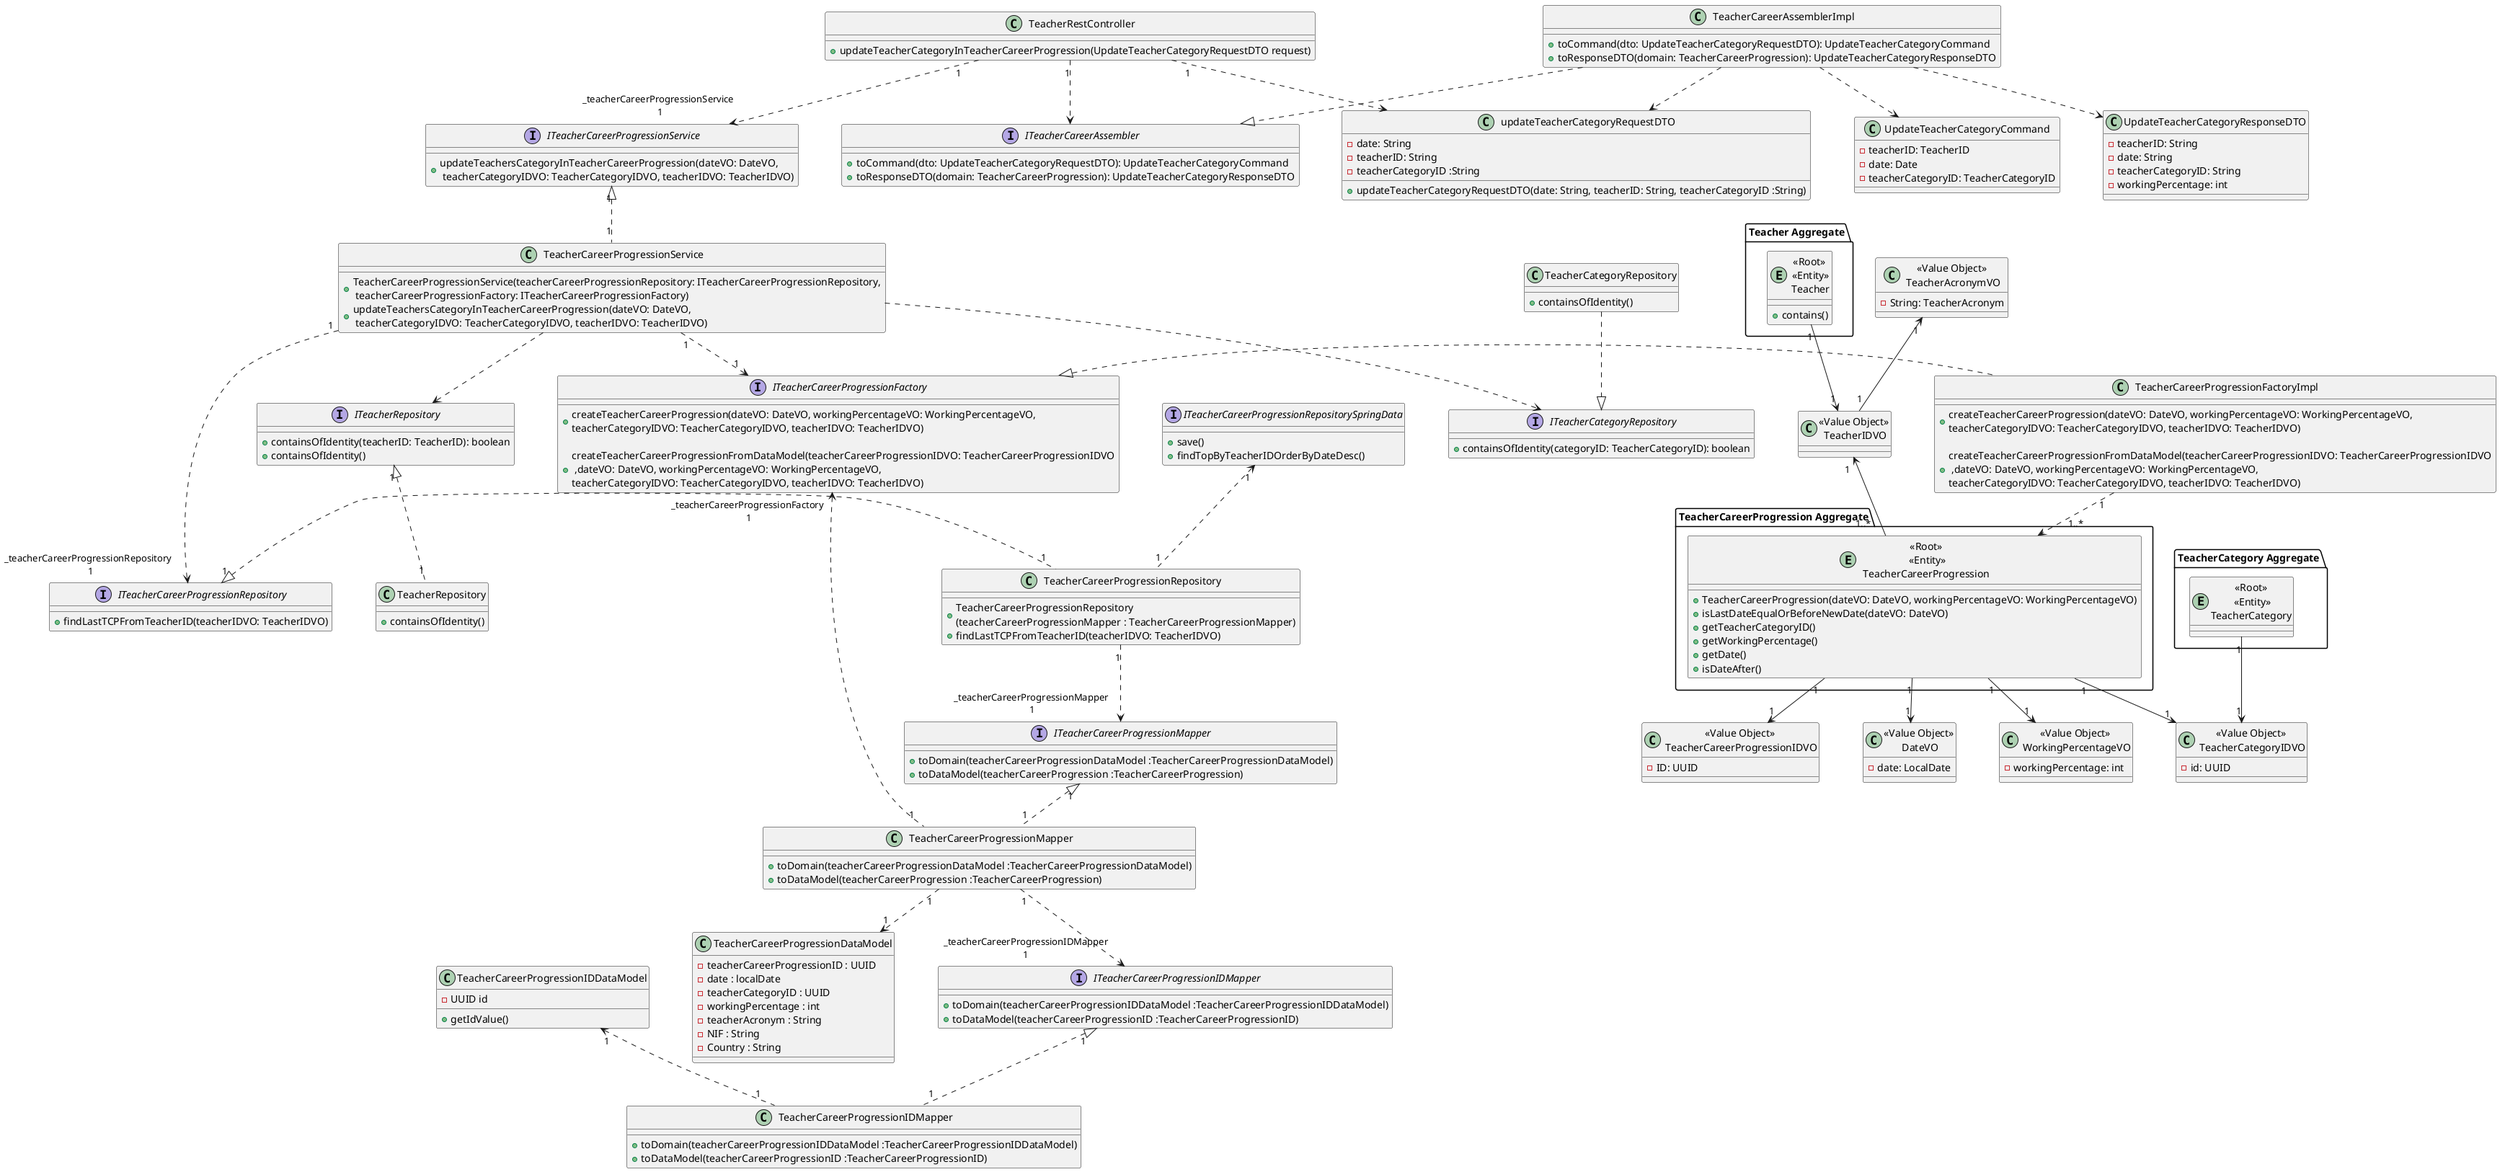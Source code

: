@startuml
'left to right direction
skinparam ranksep 60
skinparam nodesep 60

class TeacherRestController {
    +updateTeacherCategoryInTeacherCareerProgression(UpdateTeacherCategoryRequestDTO request)
}

class TeacherCareerProgressionService {
    +TeacherCareerProgressionService(teacherCareerProgressionRepository: ITeacherCareerProgressionRepository,\n teacherCareerProgressionFactory: ITeacherCareerProgressionFactory)
    +updateTeachersCategoryInTeacherCareerProgression(dateVO: DateVO,\n teacherCategoryIDVO: TeacherCategoryIDVO, teacherIDVO: TeacherIDVO)
}

class updateTeacherCategoryRequestDTO {
    -date: String
    -teacherID: String
    -teacherCategoryID :String
    +updateTeacherCategoryRequestDTO(date: String, teacherID: String, teacherCategoryID :String)
}

interface ITeacherCareerAssembler {
  + toCommand(dto: UpdateTeacherCategoryRequestDTO): UpdateTeacherCategoryCommand
  + toResponseDTO(domain: TeacherCareerProgression): UpdateTeacherCategoryResponseDTO
}

class TeacherCareerAssemblerImpl {
  + toCommand(dto: UpdateTeacherCategoryRequestDTO): UpdateTeacherCategoryCommand
  + toResponseDTO(domain: TeacherCareerProgression): UpdateTeacherCategoryResponseDTO
}

class UpdateTeacherCategoryResponseDTO {
  - teacherID: String
  - date: String
  - teacherCategoryID: String
  - workingPercentage: int
}

' Commands
class UpdateTeacherCategoryCommand {
  - teacherID: TeacherID
  - date: Date
  - teacherCategoryID: TeacherCategoryID
}

interface ITeacherCareerProgressionService {
    +updateTeachersCategoryInTeacherCareerProgression(dateVO: DateVO,\n teacherCategoryIDVO: TeacherCategoryIDVO, teacherIDVO: TeacherIDVO)
}

interface ITeacherRepository {
  + containsOfIdentity(teacherID: TeacherID): boolean
}

interface ITeacherCategoryRepository {
  + containsOfIdentity(categoryID: TeacherCategoryID): boolean
}

package "Teacher Aggregate" {
    entity "<<Root>>\n <<Entity>>\n Teacher" {
    +contains()
    }
}

class "<<Value Object>>\n TeacherIDVO" {
}

class "<<Value Object>>\n TeacherAcronymVO" {
    -String: TeacherAcronym
}

package "TeacherCareerProgression Aggregate" {
    entity "<<Root>>\n <<Entity>>\nTeacherCareerProgression" {
        +TeacherCareerProgression(dateVO: DateVO, workingPercentageVO: WorkingPercentageVO)
        +isLastDateEqualOrBeforeNewDate(dateVO: DateVO)
        +getTeacherCategoryID()
        +getWorkingPercentage()
        +getDate()
        +isDateAfter()
    }
}

    class "<<Value Object>>\n TeacherCareerProgressionIDVO" {
          -ID: UUID
    }

    class "<<Value Object>>\n DateVO" {
          -date: LocalDate
    }

    class "<<Value Object>>\n WorkingPercentageVO" {
              -workingPercentage: int
   }

class TeacherCareerProgressionRepository {
    +TeacherCareerProgressionRepository\n(teacherCareerProgressionMapper : TeacherCareerProgressionMapper)
    +findLastTCPFromTeacherID(teacherIDVO: TeacherIDVO)
}

class TeacherRepository {
    +containsOfIdentity()
}

class TeacherCategoryRepository {
    +containsOfIdentity()
}

package "TeacherCategory Aggregate" {
    entity "<<Root>>\n <<Entity>>\nTeacherCategory" {
    }
}

interface ITeacherCareerProgressionRepository {
    +findLastTCPFromTeacherID(teacherIDVO: TeacherIDVO)
}


interface ITeacherRepository {
    +containsOfIdentity()
}

class "<<Value Object>>\n TeacherCategoryIDVO" {
                -id: UUID
}

class TeacherCareerProgressionFactoryImpl {
    +createTeacherCareerProgression(dateVO: DateVO, workingPercentageVO: WorkingPercentageVO,\nteacherCategoryIDVO: TeacherCategoryIDVO, teacherIDVO: TeacherIDVO)

    +createTeacherCareerProgressionFromDataModel(teacherCareerProgressionIDVO: TeacherCareerProgressionIDVO\n ,dateVO: DateVO, workingPercentageVO: WorkingPercentageVO,\nteacherCategoryIDVO: TeacherCategoryIDVO, teacherIDVO: TeacherIDVO)
}

interface ITeacherCareerProgressionFactory {
    +createTeacherCareerProgression(dateVO: DateVO, workingPercentageVO: WorkingPercentageVO,\nteacherCategoryIDVO: TeacherCategoryIDVO, teacherIDVO: TeacherIDVO)

    +createTeacherCareerProgressionFromDataModel(teacherCareerProgressionIDVO: TeacherCareerProgressionIDVO\n ,dateVO: DateVO, workingPercentageVO: WorkingPercentageVO,\nteacherCategoryIDVO: TeacherCategoryIDVO, teacherIDVO: TeacherIDVO)
}

class TeacherCareerProgressionMapper {
    +toDomain(teacherCareerProgressionDataModel :TeacherCareerProgressionDataModel)
    +toDataModel(teacherCareerProgression :TeacherCareerProgression)
}

interface ITeacherCareerProgressionMapper {
    +toDomain(teacherCareerProgressionDataModel :TeacherCareerProgressionDataModel)
    +toDataModel(teacherCareerProgression :TeacherCareerProgression)
}

class TeacherCareerProgressionIDMapper {
    +toDomain(teacherCareerProgressionIDDataModel :TeacherCareerProgressionIDDataModel)
    +toDataModel(teacherCareerProgressionID :TeacherCareerProgressionID)
}

interface ITeacherCareerProgressionIDMapper {
    +toDomain(teacherCareerProgressionIDDataModel :TeacherCareerProgressionIDDataModel)
    +toDataModel(teacherCareerProgressionID :TeacherCareerProgressionID)
}

class TeacherCareerProgressionIDDataModel {
    -UUID id
    +getIdValue()
}

class TeacherCareerProgressionDataModel {
    -teacherCareerProgressionID : UUID
    -date : localDate
    -teacherCategoryID : UUID
    -workingPercentage : int
    -teacherAcronym : String
    -NIF : String
    -Country : String
}


interface ITeacherCareerProgressionRepositorySpringData {
    +save()
    +findTopByTeacherIDOrderByDateDesc()
}

TeacherRestController "1" ..> "_teacherCareerProgressionService \n 1" ITeacherCareerProgressionService
TeacherRestController "1" ..> updateTeacherCategoryRequestDTO
TeacherRestController "1" ..> ITeacherCareerAssembler
TeacherCareerAssemblerImpl ..|> ITeacherCareerAssembler
TeacherCareerAssemblerImpl ..> updateTeacherCategoryRequestDTO
TeacherCareerAssemblerImpl ..>UpdateTeacherCategoryCommand
TeacherCareerAssemblerImpl ..> UpdateTeacherCategoryResponseDTO
TeacherCareerProgressionService ..> ITeacherRepository
TeacherCareerProgressionService ..> ITeacherCategoryRepository
TeacherCategoryRepository ..|> ITeacherCategoryRepository



ITeacherCareerProgressionService "1" <|.. "1" TeacherCareerProgressionService
TeacherCareerProgressionService "1" ..> "1" ITeacherCareerProgressionFactory
TeacherCareerProgressionService "1" ...> "_teacherCareerProgressionRepository \n 1" ITeacherCareerProgressionRepository
TeacherCareerProgressionMapper "1" .u-> "_teacherCareerProgressionFactory \n1" ITeacherCareerProgressionFactory
TeacherCareerProgressionRepository "1" ..> "_teacherCareerProgressionMapper \n1" ITeacherCareerProgressionMapper
ITeacherCareerProgressionMapper "1" <|.. "1" TeacherCareerProgressionMapper
TeacherCareerProgressionMapper "1" ..> "1" TeacherCareerProgressionDataModel
TeacherCareerProgressionMapper "1" ..> "_teacherCareerProgressionIDMapper\n1" ITeacherCareerProgressionIDMapper
ITeacherCareerProgressionIDMapper "1" <|.. "1" TeacherCareerProgressionIDMapper
TeacherCareerProgressionIDDataModel "1" <.. "1" TeacherCareerProgressionIDMapper
"<<Value Object>>\n TeacherIDVO" "1  " <-- "\n 1..*     " "<<Root>>\n <<Entity>>\nTeacherCareerProgression"
TeacherCareerProgressionFactoryImpl "1" ..> "   \n        1..*" "<<Root>>\n <<Entity>>\nTeacherCareerProgression"
TeacherCareerProgressionFactoryImpl .l.|> ITeacherCareerProgressionFactory
"<<Root>>\n <<Entity>>\n Teacher" "1" --> "1" "<<Value Object>>\n TeacherIDVO"
"<<Value Object>>\n TeacherAcronymVO" "1" <-- "1" "<<Value Object>>\n TeacherIDVO"
"<<Root>>\n <<Entity>>\nTeacherCareerProgression" "1" --> "1" "<<Value Object>>\n TeacherCareerProgressionIDVO"
"<<Root>>\n <<Entity>>\nTeacherCareerProgression" "1" --> "1" "<<Value Object>>\n DateVO"
"<<Root>>\n <<Entity>>\nTeacherCareerProgression" "1" --> "1" "<<Value Object>>\n WorkingPercentageVO"
"<<Root>>\n <<Entity>>\nTeacherCareerProgression" "1" --> "1" "<<Value Object>>\n TeacherCategoryIDVO"
"<<Value Object>>\n TeacherCategoryIDVO" "1" <-u- "1" "<<Root>>\n <<Entity>>\nTeacherCategory"
ITeacherCareerProgressionRepository "1" <|.r. "1"  TeacherCareerProgressionRepository
ITeacherRepository "1"  <|.. "1" TeacherRepository
ITeacherCareerProgressionRepositorySpringData "1" <.. "1" TeacherCareerProgressionRepository
@enduml